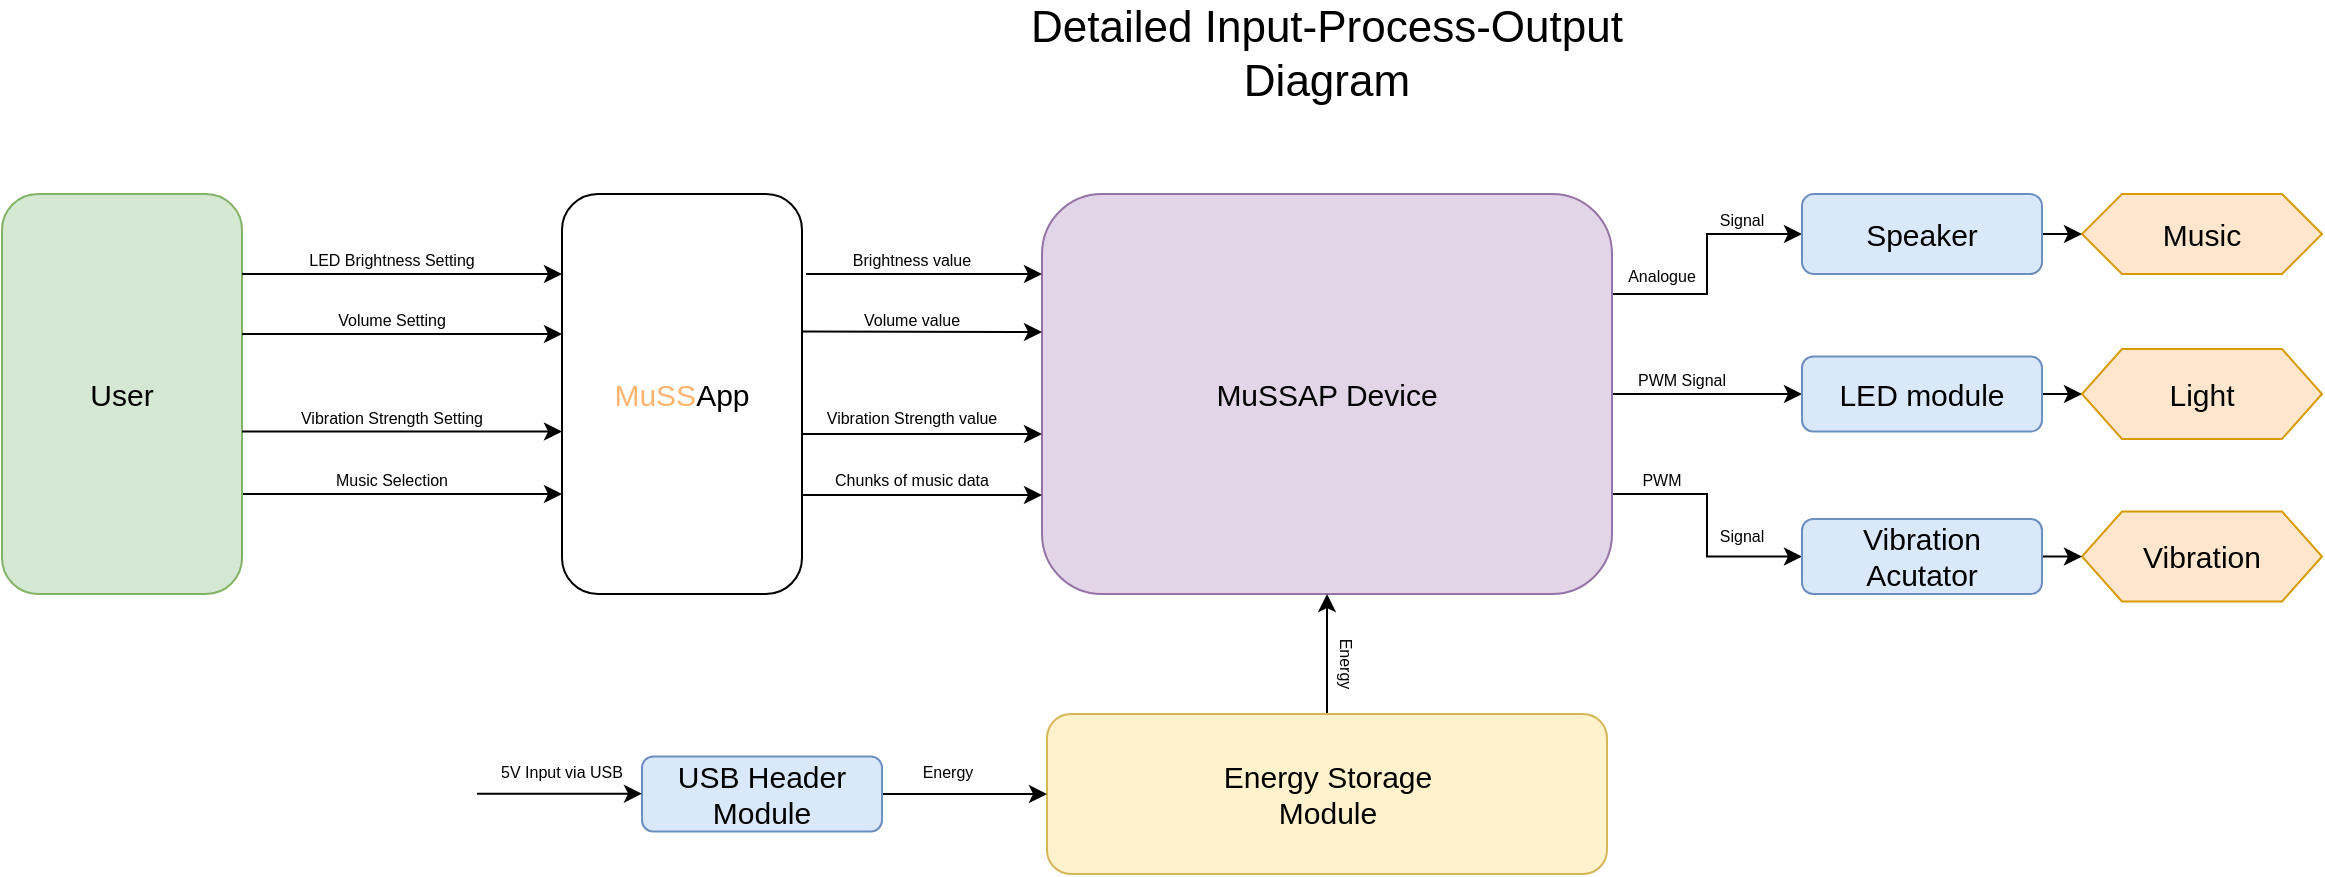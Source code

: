 <mxfile version="14.9.6" type="device"><diagram id="lqPhuCRqpVq_KMdrTzcr" name="Page-1"><mxGraphModel dx="1936" dy="806" grid="1" gridSize="10" guides="1" tooltips="1" connect="1" arrows="1" fold="1" page="1" pageScale="1" pageWidth="850" pageHeight="1100" math="0" shadow="0"><root><mxCell id="0"/><mxCell id="1" parent="0"/><mxCell id="j-E97pyVQ--xQslTpeRr-93" style="edgeStyle=orthogonalEdgeStyle;rounded=0;orthogonalLoop=1;jettySize=auto;html=1;exitX=1;exitY=0.25;exitDx=0;exitDy=0;entryX=0;entryY=0.5;entryDx=0;entryDy=0;labelBackgroundColor=#FFB570;fontSize=15;fontColor=#FFB570;" parent="1" source="j-E97pyVQ--xQslTpeRr-38" target="j-E97pyVQ--xQslTpeRr-87" edge="1"><mxGeometry relative="1" as="geometry"/></mxCell><mxCell id="j-E97pyVQ--xQslTpeRr-94" style="edgeStyle=orthogonalEdgeStyle;rounded=0;orthogonalLoop=1;jettySize=auto;html=1;exitX=1;exitY=0.5;exitDx=0;exitDy=0;entryX=0;entryY=0.5;entryDx=0;entryDy=0;labelBackgroundColor=#FFB570;fontSize=15;fontColor=#FFB570;" parent="1" source="j-E97pyVQ--xQslTpeRr-38" target="j-E97pyVQ--xQslTpeRr-88" edge="1"><mxGeometry relative="1" as="geometry"/></mxCell><mxCell id="j-E97pyVQ--xQslTpeRr-95" style="edgeStyle=orthogonalEdgeStyle;rounded=0;orthogonalLoop=1;jettySize=auto;html=1;exitX=1;exitY=0.75;exitDx=0;exitDy=0;entryX=0;entryY=0.5;entryDx=0;entryDy=0;labelBackgroundColor=#FFB570;fontSize=15;fontColor=#FFB570;" parent="1" source="j-E97pyVQ--xQslTpeRr-38" target="j-E97pyVQ--xQslTpeRr-89" edge="1"><mxGeometry relative="1" as="geometry"/></mxCell><mxCell id="j-E97pyVQ--xQslTpeRr-38" value="&lt;font color=&quot;#000000&quot; style=&quot;background-color: rgb(225 , 213 , 231)&quot;&gt;&lt;span style=&quot;font-family: &amp;#34;helvetica&amp;#34; ; font-size: 15px ; font-style: normal ; font-weight: 400 ; letter-spacing: normal ; text-align: center ; text-indent: 0px ; text-transform: none ; word-spacing: 0px ; display: inline ; float: none&quot;&gt;MuSS&lt;/span&gt;&lt;span style=&quot;font-family: &amp;#34;helvetica&amp;#34; ; font-size: 15px ; font-style: normal ; font-weight: 400 ; letter-spacing: normal ; text-align: center ; text-indent: 0px ; text-transform: none ; word-spacing: 0px ; display: inline ; float: none&quot;&gt;AP Device&lt;/span&gt;&lt;/font&gt;" style="rounded=1;whiteSpace=wrap;html=1;fontSize=15;fillColor=#e1d5e7;strokeColor=#9673a6;" parent="1" vertex="1"><mxGeometry x="360" y="200" width="285" height="200" as="geometry"/></mxCell><mxCell id="j-E97pyVQ--xQslTpeRr-39" value="&lt;font style=&quot;font-size: 22px&quot;&gt;Detailed Input-Process-Output Diagram&lt;/font&gt;" style="text;html=1;align=center;verticalAlign=middle;whiteSpace=wrap;rounded=0;fontSize=15;" parent="1" vertex="1"><mxGeometry x="340" y="120" width="325" height="20" as="geometry"/></mxCell><mxCell id="j-E97pyVQ--xQslTpeRr-74" style="edgeStyle=orthogonalEdgeStyle;rounded=0;orthogonalLoop=1;jettySize=auto;html=1;exitX=1;exitY=0.25;exitDx=0;exitDy=0;labelBackgroundColor=#FFB570;fontSize=15;fontColor=#FFB570;" parent="1" source="j-E97pyVQ--xQslTpeRr-40" edge="1"><mxGeometry relative="1" as="geometry"><mxPoint x="360" y="320" as="targetPoint"/><Array as="points"><mxPoint x="240" y="320"/><mxPoint x="360" y="320"/></Array></mxGeometry></mxCell><mxCell id="j-E97pyVQ--xQslTpeRr-40" value="&lt;font color=&quot;#ffb570&quot;&gt;MuSS&lt;/font&gt;&lt;font color=&quot;#000000&quot;&gt;App&lt;/font&gt;" style="rounded=1;whiteSpace=wrap;html=1;fontSize=15;" parent="1" vertex="1"><mxGeometry x="120" y="200" width="120" height="200" as="geometry"/></mxCell><mxCell id="j-E97pyVQ--xQslTpeRr-62" style="edgeStyle=orthogonalEdgeStyle;rounded=0;orthogonalLoop=1;jettySize=auto;html=1;exitX=1;exitY=0.75;exitDx=0;exitDy=0;entryX=0;entryY=0.75;entryDx=0;entryDy=0;labelBackgroundColor=#FFB570;fontSize=15;fontColor=#FFB570;" parent="1" source="j-E97pyVQ--xQslTpeRr-41" target="j-E97pyVQ--xQslTpeRr-40" edge="1"><mxGeometry relative="1" as="geometry"><Array as="points"/></mxGeometry></mxCell><mxCell id="j-E97pyVQ--xQslTpeRr-41" value="&lt;font color=&quot;#000000&quot;&gt;User&lt;/font&gt;" style="rounded=1;whiteSpace=wrap;html=1;fontSize=15;fillColor=#d5e8d4;strokeColor=#82b366;" parent="1" vertex="1"><mxGeometry x="-160" y="200" width="120" height="200" as="geometry"/></mxCell><mxCell id="j-E97pyVQ--xQslTpeRr-50" value="&lt;font color=&quot;#000000&quot;&gt;Music&lt;/font&gt;" style="shape=hexagon;perimeter=hexagonPerimeter2;whiteSpace=wrap;html=1;fixedSize=1;fontSize=15;fillColor=#ffe6cc;strokeColor=#d79b00;" parent="1" vertex="1"><mxGeometry x="880" y="200" width="120" height="40" as="geometry"/></mxCell><mxCell id="j-E97pyVQ--xQslTpeRr-51" value="Light" style="shape=hexagon;perimeter=hexagonPerimeter2;whiteSpace=wrap;html=1;fixedSize=1;fontSize=15;fillColor=#ffe6cc;strokeColor=#d79b00;" parent="1" vertex="1"><mxGeometry x="880" y="277.5" width="120" height="45" as="geometry"/></mxCell><mxCell id="j-E97pyVQ--xQslTpeRr-52" value="&lt;font color=&quot;#000000&quot;&gt;Vibration&lt;/font&gt;" style="shape=hexagon;perimeter=hexagonPerimeter2;whiteSpace=wrap;html=1;fixedSize=1;fontSize=15;fillColor=#ffe6cc;strokeColor=#d79b00;" parent="1" vertex="1"><mxGeometry x="880" y="358.75" width="120" height="45" as="geometry"/></mxCell><mxCell id="j-E97pyVQ--xQslTpeRr-63" value="&lt;font style=&quot;font-size: 8px&quot;&gt;Music Selection&lt;/font&gt;" style="text;html=1;align=center;verticalAlign=middle;whiteSpace=wrap;rounded=0;fontSize=15;" parent="1" vertex="1"><mxGeometry x="-20" y="330" width="110" height="20" as="geometry"/></mxCell><mxCell id="j-E97pyVQ--xQslTpeRr-64" style="edgeStyle=orthogonalEdgeStyle;rounded=0;orthogonalLoop=1;jettySize=auto;html=1;exitX=1;exitY=0.5;exitDx=0;exitDy=0;entryX=0;entryY=0.5;entryDx=0;entryDy=0;labelBackgroundColor=#FFB570;fontSize=15;fontColor=#FFB570;" parent="1" edge="1"><mxGeometry relative="1" as="geometry"><mxPoint x="-40" y="318.75" as="sourcePoint"/><mxPoint x="120" y="318.75" as="targetPoint"/></mxGeometry></mxCell><mxCell id="j-E97pyVQ--xQslTpeRr-65" value="&lt;font style=&quot;font-size: 8px&quot;&gt;Vibration Strength Setting&lt;/font&gt;" style="text;html=1;align=center;verticalAlign=middle;whiteSpace=wrap;rounded=0;fontSize=15;" parent="1" vertex="1"><mxGeometry x="-20" y="298.75" width="110" height="20" as="geometry"/></mxCell><mxCell id="j-E97pyVQ--xQslTpeRr-68" style="edgeStyle=orthogonalEdgeStyle;rounded=0;orthogonalLoop=1;jettySize=auto;html=1;exitX=1;exitY=0.5;exitDx=0;exitDy=0;entryX=0;entryY=0.5;entryDx=0;entryDy=0;labelBackgroundColor=#FFB570;fontSize=15;fontColor=#FFB570;" parent="1" edge="1"><mxGeometry relative="1" as="geometry"><mxPoint x="-40" y="270" as="sourcePoint"/><mxPoint x="120" y="270" as="targetPoint"/></mxGeometry></mxCell><mxCell id="j-E97pyVQ--xQslTpeRr-69" value="&lt;font style=&quot;font-size: 8px&quot;&gt;Volume Setting&lt;/font&gt;" style="text;html=1;align=center;verticalAlign=middle;whiteSpace=wrap;rounded=0;fontSize=15;" parent="1" vertex="1"><mxGeometry x="-20" y="250" width="110" height="20" as="geometry"/></mxCell><mxCell id="j-E97pyVQ--xQslTpeRr-70" style="edgeStyle=orthogonalEdgeStyle;rounded=0;orthogonalLoop=1;jettySize=auto;html=1;exitX=1;exitY=0.5;exitDx=0;exitDy=0;entryX=0;entryY=0.5;entryDx=0;entryDy=0;labelBackgroundColor=#FFB570;fontSize=15;fontColor=#FFB570;" parent="1" edge="1"><mxGeometry relative="1" as="geometry"><mxPoint x="-40" y="240" as="sourcePoint"/><mxPoint x="120" y="240" as="targetPoint"/></mxGeometry></mxCell><mxCell id="j-E97pyVQ--xQslTpeRr-71" value="&lt;font style=&quot;font-size: 8px&quot;&gt;LED Brightness Setting&lt;/font&gt;" style="text;html=1;align=center;verticalAlign=middle;whiteSpace=wrap;rounded=0;fontSize=15;" parent="1" vertex="1"><mxGeometry x="-20" y="220" width="110" height="20" as="geometry"/></mxCell><mxCell id="j-E97pyVQ--xQslTpeRr-75" value="&lt;font style=&quot;font-size: 8px&quot;&gt;Vibration Strength value&lt;/font&gt;" style="text;html=1;align=center;verticalAlign=middle;whiteSpace=wrap;rounded=0;fontSize=15;" parent="1" vertex="1"><mxGeometry x="240" y="298.75" width="110" height="20" as="geometry"/></mxCell><mxCell id="j-E97pyVQ--xQslTpeRr-76" style="edgeStyle=orthogonalEdgeStyle;rounded=0;orthogonalLoop=1;jettySize=auto;html=1;exitX=1;exitY=0.25;exitDx=0;exitDy=0;labelBackgroundColor=#FFB570;fontSize=15;fontColor=#FFB570;" parent="1" edge="1"><mxGeometry relative="1" as="geometry"><mxPoint x="240" y="268.75" as="sourcePoint"/><mxPoint x="360" y="269" as="targetPoint"/><Array as="points"><mxPoint x="360" y="268.75"/></Array></mxGeometry></mxCell><mxCell id="j-E97pyVQ--xQslTpeRr-77" value="&lt;font style=&quot;font-size: 8px&quot;&gt;Volume value&lt;/font&gt;" style="text;html=1;align=center;verticalAlign=middle;whiteSpace=wrap;rounded=0;fontSize=15;" parent="1" vertex="1"><mxGeometry x="240" y="255" width="110" height="10" as="geometry"/></mxCell><mxCell id="j-E97pyVQ--xQslTpeRr-78" value="&lt;font style=&quot;font-size: 8px&quot;&gt;Brightness value&lt;/font&gt;" style="text;html=1;align=center;verticalAlign=middle;whiteSpace=wrap;rounded=0;fontSize=15;" parent="1" vertex="1"><mxGeometry x="240" y="220" width="110" height="20" as="geometry"/></mxCell><mxCell id="j-E97pyVQ--xQslTpeRr-82" style="edgeStyle=orthogonalEdgeStyle;rounded=0;orthogonalLoop=1;jettySize=auto;html=1;labelBackgroundColor=#FFB570;fontSize=15;fontColor=#FFB570;exitX=1.017;exitY=0.2;exitDx=0;exitDy=0;exitPerimeter=0;" parent="1" source="j-E97pyVQ--xQslTpeRr-40" edge="1"><mxGeometry relative="1" as="geometry"><mxPoint x="240" y="220" as="sourcePoint"/><mxPoint x="360" y="240" as="targetPoint"/><Array as="points"><mxPoint x="360" y="240"/></Array></mxGeometry></mxCell><mxCell id="j-E97pyVQ--xQslTpeRr-83" style="edgeStyle=orthogonalEdgeStyle;rounded=0;orthogonalLoop=1;jettySize=auto;html=1;labelBackgroundColor=#FFB570;fontSize=15;fontColor=#FFB570;" parent="1" edge="1"><mxGeometry relative="1" as="geometry"><mxPoint x="240" y="350.5" as="sourcePoint"/><mxPoint x="360" y="350" as="targetPoint"/><Array as="points"><mxPoint x="240" y="350"/><mxPoint x="360" y="350"/></Array></mxGeometry></mxCell><mxCell id="j-E97pyVQ--xQslTpeRr-84" value="&lt;span style=&quot;font-size: 8px&quot;&gt;Chunks of music data&lt;/span&gt;" style="text;html=1;align=center;verticalAlign=middle;whiteSpace=wrap;rounded=0;fontSize=15;" parent="1" vertex="1"><mxGeometry x="240" y="330" width="110" height="20" as="geometry"/></mxCell><mxCell id="j-E97pyVQ--xQslTpeRr-90" style="edgeStyle=orthogonalEdgeStyle;rounded=0;orthogonalLoop=1;jettySize=auto;html=1;exitX=1;exitY=0.5;exitDx=0;exitDy=0;entryX=0;entryY=0.5;entryDx=0;entryDy=0;labelBackgroundColor=#FFB570;fontSize=15;fontColor=#FFB570;" parent="1" source="j-E97pyVQ--xQslTpeRr-87" target="j-E97pyVQ--xQslTpeRr-50" edge="1"><mxGeometry relative="1" as="geometry"/></mxCell><mxCell id="j-E97pyVQ--xQslTpeRr-87" value="Speaker" style="rounded=1;whiteSpace=wrap;html=1;fontSize=15;fillColor=#dae8fc;strokeColor=#6c8ebf;" parent="1" vertex="1"><mxGeometry x="740" y="200" width="120" height="40" as="geometry"/></mxCell><mxCell id="j-E97pyVQ--xQslTpeRr-91" style="edgeStyle=orthogonalEdgeStyle;rounded=0;orthogonalLoop=1;jettySize=auto;html=1;exitX=1;exitY=0.5;exitDx=0;exitDy=0;entryX=0;entryY=0.5;entryDx=0;entryDy=0;labelBackgroundColor=#FFB570;fontSize=15;fontColor=#FFB570;" parent="1" source="j-E97pyVQ--xQslTpeRr-88" target="j-E97pyVQ--xQslTpeRr-51" edge="1"><mxGeometry relative="1" as="geometry"/></mxCell><mxCell id="j-E97pyVQ--xQslTpeRr-88" value="LED module" style="rounded=1;whiteSpace=wrap;html=1;fontSize=15;fillColor=#dae8fc;strokeColor=#6c8ebf;" parent="1" vertex="1"><mxGeometry x="740" y="281.25" width="120" height="37.5" as="geometry"/></mxCell><mxCell id="j-E97pyVQ--xQslTpeRr-92" style="edgeStyle=orthogonalEdgeStyle;rounded=0;orthogonalLoop=1;jettySize=auto;html=1;exitX=1;exitY=0.5;exitDx=0;exitDy=0;entryX=0;entryY=0.5;entryDx=0;entryDy=0;labelBackgroundColor=#FFB570;fontSize=15;fontColor=#FFB570;" parent="1" source="j-E97pyVQ--xQslTpeRr-89" target="j-E97pyVQ--xQslTpeRr-52" edge="1"><mxGeometry relative="1" as="geometry"/></mxCell><mxCell id="j-E97pyVQ--xQslTpeRr-89" value="Vibration&lt;br&gt;Acutator" style="rounded=1;whiteSpace=wrap;html=1;fontSize=15;fillColor=#dae8fc;strokeColor=#6c8ebf;" parent="1" vertex="1"><mxGeometry x="740" y="362.5" width="120" height="37.5" as="geometry"/></mxCell><mxCell id="j-E97pyVQ--xQslTpeRr-96" value="&lt;span style=&quot;font-size: 8px&quot;&gt;Analogue&lt;/span&gt;" style="text;html=1;align=center;verticalAlign=middle;whiteSpace=wrap;rounded=0;fontSize=15;perimeterSpacing=0;" parent="1" vertex="1"><mxGeometry x="620" y="235" width="100" height="5" as="geometry"/></mxCell><mxCell id="j-E97pyVQ--xQslTpeRr-97" value="&lt;span style=&quot;font-size: 8px&quot;&gt;Signal&lt;/span&gt;" style="text;html=1;align=center;verticalAlign=middle;whiteSpace=wrap;rounded=0;fontSize=15;perimeterSpacing=0;" parent="1" vertex="1"><mxGeometry x="660" y="207.5" width="100" height="5" as="geometry"/></mxCell><mxCell id="j-E97pyVQ--xQslTpeRr-98" value="&lt;span style=&quot;font-size: 8px&quot;&gt;PWM Signal&lt;/span&gt;" style="text;html=1;align=center;verticalAlign=middle;whiteSpace=wrap;rounded=0;fontSize=15;perimeterSpacing=0;" parent="1" vertex="1"><mxGeometry x="630" y="290" width="100" as="geometry"/></mxCell><mxCell id="j-E97pyVQ--xQslTpeRr-99" value="&lt;span style=&quot;font-size: 8px&quot;&gt;PWM&lt;/span&gt;" style="text;html=1;align=center;verticalAlign=middle;whiteSpace=wrap;rounded=0;fontSize=15;perimeterSpacing=0;" parent="1" vertex="1"><mxGeometry x="620" y="340" width="100" as="geometry"/></mxCell><mxCell id="j-E97pyVQ--xQslTpeRr-100" value="&lt;span style=&quot;font-size: 8px&quot;&gt;Signal&lt;/span&gt;" style="text;html=1;align=center;verticalAlign=middle;whiteSpace=wrap;rounded=0;fontSize=15;perimeterSpacing=0;" parent="1" vertex="1"><mxGeometry x="660" y="355" width="100" height="25" as="geometry"/></mxCell><mxCell id="j-E97pyVQ--xQslTpeRr-105" style="edgeStyle=orthogonalEdgeStyle;rounded=0;orthogonalLoop=1;jettySize=auto;html=1;exitX=0.5;exitY=0;exitDx=0;exitDy=0;entryX=0.5;entryY=1;entryDx=0;entryDy=0;labelBackgroundColor=#FFB570;fontSize=15;fontColor=#FFB570;" parent="1" source="j-E97pyVQ--xQslTpeRr-103" target="j-E97pyVQ--xQslTpeRr-38" edge="1"><mxGeometry relative="1" as="geometry"/></mxCell><mxCell id="j-E97pyVQ--xQslTpeRr-103" value="Energy Storage&lt;br&gt;Module" style="rounded=1;whiteSpace=wrap;html=1;fontSize=15;fillColor=#fff2cc;strokeColor=#d6b656;" parent="1" vertex="1"><mxGeometry x="362.5" y="460" width="280" height="80" as="geometry"/></mxCell><mxCell id="j-E97pyVQ--xQslTpeRr-106" value="&lt;span style=&quot;font-size: 8px&quot;&gt;Energy&lt;/span&gt;" style="text;html=1;align=center;verticalAlign=middle;whiteSpace=wrap;rounded=0;fontSize=15;perimeterSpacing=0;rotation=90;" parent="1" vertex="1"><mxGeometry x="465" y="425" width="100" height="20" as="geometry"/></mxCell><mxCell id="iSODsZhJuRjg9iCLOE9f-4" style="edgeStyle=orthogonalEdgeStyle;rounded=0;orthogonalLoop=1;jettySize=auto;html=1;exitX=1;exitY=0.5;exitDx=0;exitDy=0;entryX=0;entryY=0.5;entryDx=0;entryDy=0;" parent="1" source="iSODsZhJuRjg9iCLOE9f-2" target="j-E97pyVQ--xQslTpeRr-103" edge="1"><mxGeometry relative="1" as="geometry"/></mxCell><mxCell id="iSODsZhJuRjg9iCLOE9f-2" value="USB Header Module" style="rounded=1;whiteSpace=wrap;html=1;fontSize=15;fillColor=#dae8fc;strokeColor=#6c8ebf;" parent="1" vertex="1"><mxGeometry x="160" y="481.25" width="120" height="37.5" as="geometry"/></mxCell><mxCell id="iSODsZhJuRjg9iCLOE9f-3" value="&lt;span style=&quot;font-size: 8px&quot;&gt;Energy&lt;/span&gt;" style="text;html=1;align=center;verticalAlign=middle;whiteSpace=wrap;rounded=0;fontSize=15;perimeterSpacing=0;rotation=0;" parent="1" vertex="1"><mxGeometry x="262.5" y="470" width="100" height="31.25" as="geometry"/></mxCell><mxCell id="iSODsZhJuRjg9iCLOE9f-5" style="edgeStyle=orthogonalEdgeStyle;rounded=0;orthogonalLoop=1;jettySize=auto;html=1;exitX=1;exitY=0.5;exitDx=0;exitDy=0;entryX=0;entryY=0.5;entryDx=0;entryDy=0;" parent="1" edge="1"><mxGeometry relative="1" as="geometry"><mxPoint x="77.5" y="499.83" as="sourcePoint"/><mxPoint x="160" y="499.83" as="targetPoint"/></mxGeometry></mxCell><mxCell id="iSODsZhJuRjg9iCLOE9f-6" value="&lt;span style=&quot;font-size: 8px&quot;&gt;5V Input via USB&lt;/span&gt;" style="text;html=1;align=center;verticalAlign=middle;whiteSpace=wrap;rounded=0;fontSize=15;perimeterSpacing=0;rotation=0;" parent="1" vertex="1"><mxGeometry x="70" y="470" width="100" height="31.25" as="geometry"/></mxCell></root></mxGraphModel></diagram></mxfile>